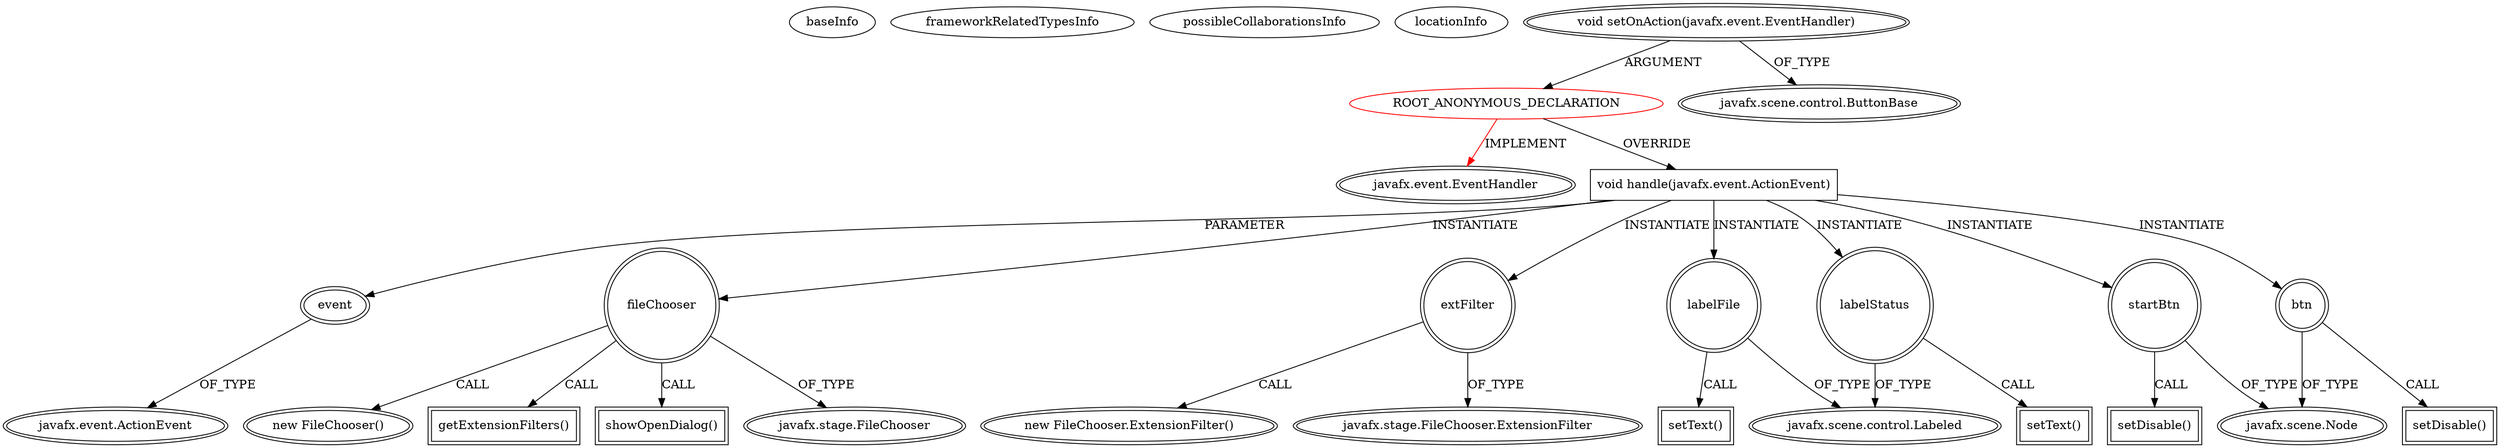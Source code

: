 digraph {
baseInfo[graphId=4166,category="extension_graph",isAnonymous=true,possibleRelation=false]
frameworkRelatedTypesInfo[0="javafx.event.EventHandler"]
possibleCollaborationsInfo[]
locationInfo[projectName="servant79-KirtanLyricsIntegration",filePath="/servant79-KirtanLyricsIntegration/KirtanLyricsIntegration-master/src/java/com/jkp/mp3tag/JavaFX.java",contextSignature="void start(javafx.stage.Stage)",graphId="4166"]
0[label="ROOT_ANONYMOUS_DECLARATION",vertexType="ROOT_ANONYMOUS_DECLARATION",isFrameworkType=false,color=red]
1[label="javafx.event.EventHandler",vertexType="FRAMEWORK_INTERFACE_TYPE",isFrameworkType=true,peripheries=2]
2[label="void setOnAction(javafx.event.EventHandler)",vertexType="OUTSIDE_CALL",isFrameworkType=true,peripheries=2]
3[label="javafx.scene.control.ButtonBase",vertexType="FRAMEWORK_CLASS_TYPE",isFrameworkType=true,peripheries=2]
4[label="void handle(javafx.event.ActionEvent)",vertexType="OVERRIDING_METHOD_DECLARATION",isFrameworkType=false,shape=box]
5[label="event",vertexType="PARAMETER_DECLARATION",isFrameworkType=true,peripheries=2]
6[label="javafx.event.ActionEvent",vertexType="FRAMEWORK_CLASS_TYPE",isFrameworkType=true,peripheries=2]
8[label="fileChooser",vertexType="VARIABLE_EXPRESION",isFrameworkType=true,peripheries=2,shape=circle]
9[label="javafx.stage.FileChooser",vertexType="FRAMEWORK_CLASS_TYPE",isFrameworkType=true,peripheries=2]
7[label="new FileChooser()",vertexType="CONSTRUCTOR_CALL",isFrameworkType=true,peripheries=2]
11[label="extFilter",vertexType="VARIABLE_EXPRESION",isFrameworkType=true,peripheries=2,shape=circle]
12[label="javafx.stage.FileChooser.ExtensionFilter",vertexType="FRAMEWORK_CLASS_TYPE",isFrameworkType=true,peripheries=2]
10[label="new FileChooser.ExtensionFilter()",vertexType="CONSTRUCTOR_CALL",isFrameworkType=true,peripheries=2]
14[label="getExtensionFilters()",vertexType="INSIDE_CALL",isFrameworkType=true,peripheries=2,shape=box]
16[label="showOpenDialog()",vertexType="INSIDE_CALL",isFrameworkType=true,peripheries=2,shape=box]
17[label="labelFile",vertexType="VARIABLE_EXPRESION",isFrameworkType=true,peripheries=2,shape=circle]
19[label="javafx.scene.control.Labeled",vertexType="FRAMEWORK_CLASS_TYPE",isFrameworkType=true,peripheries=2]
18[label="setText()",vertexType="INSIDE_CALL",isFrameworkType=true,peripheries=2,shape=box]
20[label="labelStatus",vertexType="VARIABLE_EXPRESION",isFrameworkType=true,peripheries=2,shape=circle]
21[label="setText()",vertexType="INSIDE_CALL",isFrameworkType=true,peripheries=2,shape=box]
23[label="startBtn",vertexType="VARIABLE_EXPRESION",isFrameworkType=true,peripheries=2,shape=circle]
25[label="javafx.scene.Node",vertexType="FRAMEWORK_CLASS_TYPE",isFrameworkType=true,peripheries=2]
24[label="setDisable()",vertexType="INSIDE_CALL",isFrameworkType=true,peripheries=2,shape=box]
26[label="btn",vertexType="VARIABLE_EXPRESION",isFrameworkType=true,peripheries=2,shape=circle]
27[label="setDisable()",vertexType="INSIDE_CALL",isFrameworkType=true,peripheries=2,shape=box]
0->1[label="IMPLEMENT",color=red]
2->0[label="ARGUMENT"]
2->3[label="OF_TYPE"]
0->4[label="OVERRIDE"]
5->6[label="OF_TYPE"]
4->5[label="PARAMETER"]
4->8[label="INSTANTIATE"]
8->9[label="OF_TYPE"]
8->7[label="CALL"]
4->11[label="INSTANTIATE"]
11->12[label="OF_TYPE"]
11->10[label="CALL"]
8->14[label="CALL"]
8->16[label="CALL"]
4->17[label="INSTANTIATE"]
17->19[label="OF_TYPE"]
17->18[label="CALL"]
4->20[label="INSTANTIATE"]
20->19[label="OF_TYPE"]
20->21[label="CALL"]
4->23[label="INSTANTIATE"]
23->25[label="OF_TYPE"]
23->24[label="CALL"]
4->26[label="INSTANTIATE"]
26->25[label="OF_TYPE"]
26->27[label="CALL"]
}

